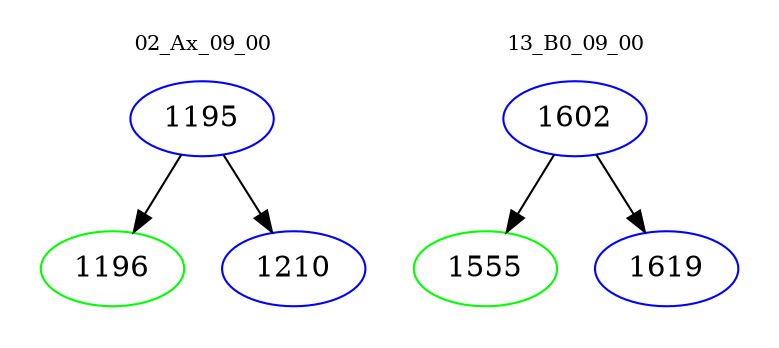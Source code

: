 digraph{
subgraph cluster_0 {
color = white
label = "02_Ax_09_00";
fontsize=10;
T0_1195 [label="1195", color="blue"]
T0_1195 -> T0_1196 [color="black"]
T0_1196 [label="1196", color="green"]
T0_1195 -> T0_1210 [color="black"]
T0_1210 [label="1210", color="blue"]
}
subgraph cluster_1 {
color = white
label = "13_B0_09_00";
fontsize=10;
T1_1602 [label="1602", color="blue"]
T1_1602 -> T1_1555 [color="black"]
T1_1555 [label="1555", color="green"]
T1_1602 -> T1_1619 [color="black"]
T1_1619 [label="1619", color="blue"]
}
}
